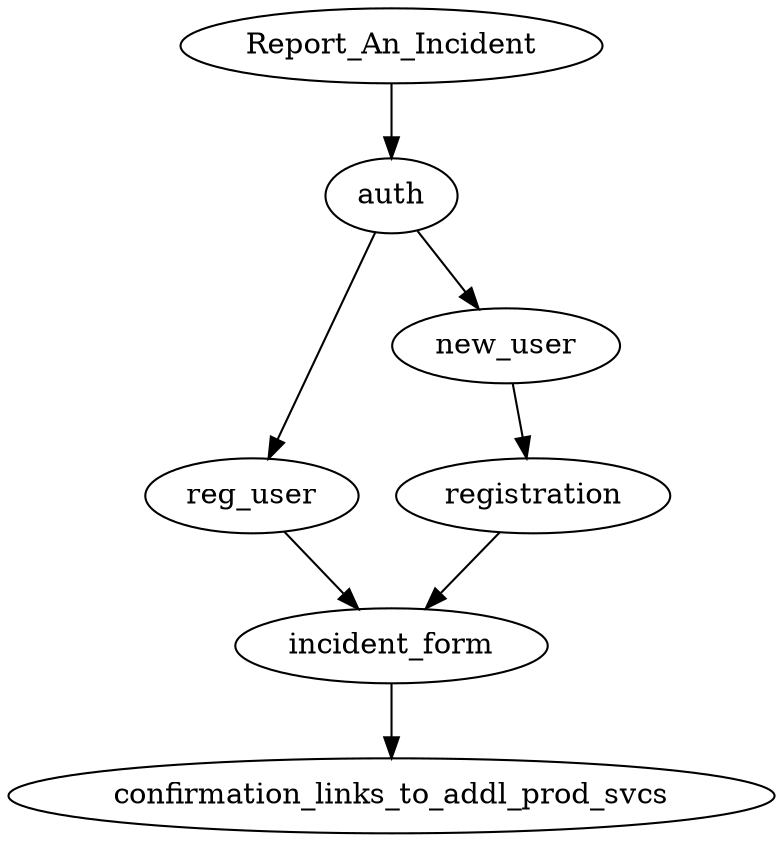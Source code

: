 digraph {
  Report_An_Incident -> auth;
  auth -> reg_user -> incident_form;
  auth -> new_user -> registration -> incident_form;
  incident_form -> confirmation_links_to_addl_prod_svcs;

}
